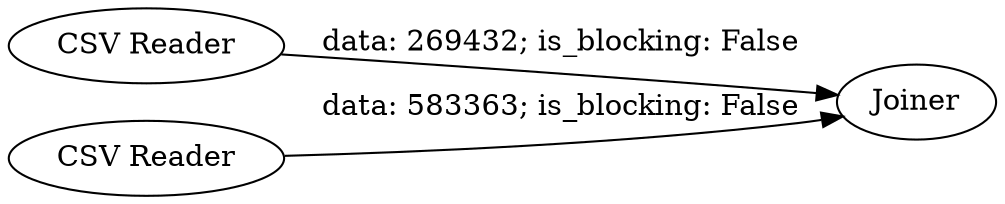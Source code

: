 digraph {
	"-7757463279477609186_1" [label="CSV Reader"]
	"-7757463279477609186_5" [label=Joiner]
	"-7757463279477609186_3" [label="CSV Reader"]
	"-7757463279477609186_3" -> "-7757463279477609186_5" [label="data: 583363; is_blocking: False"]
	"-7757463279477609186_1" -> "-7757463279477609186_5" [label="data: 269432; is_blocking: False"]
	rankdir=LR
}
